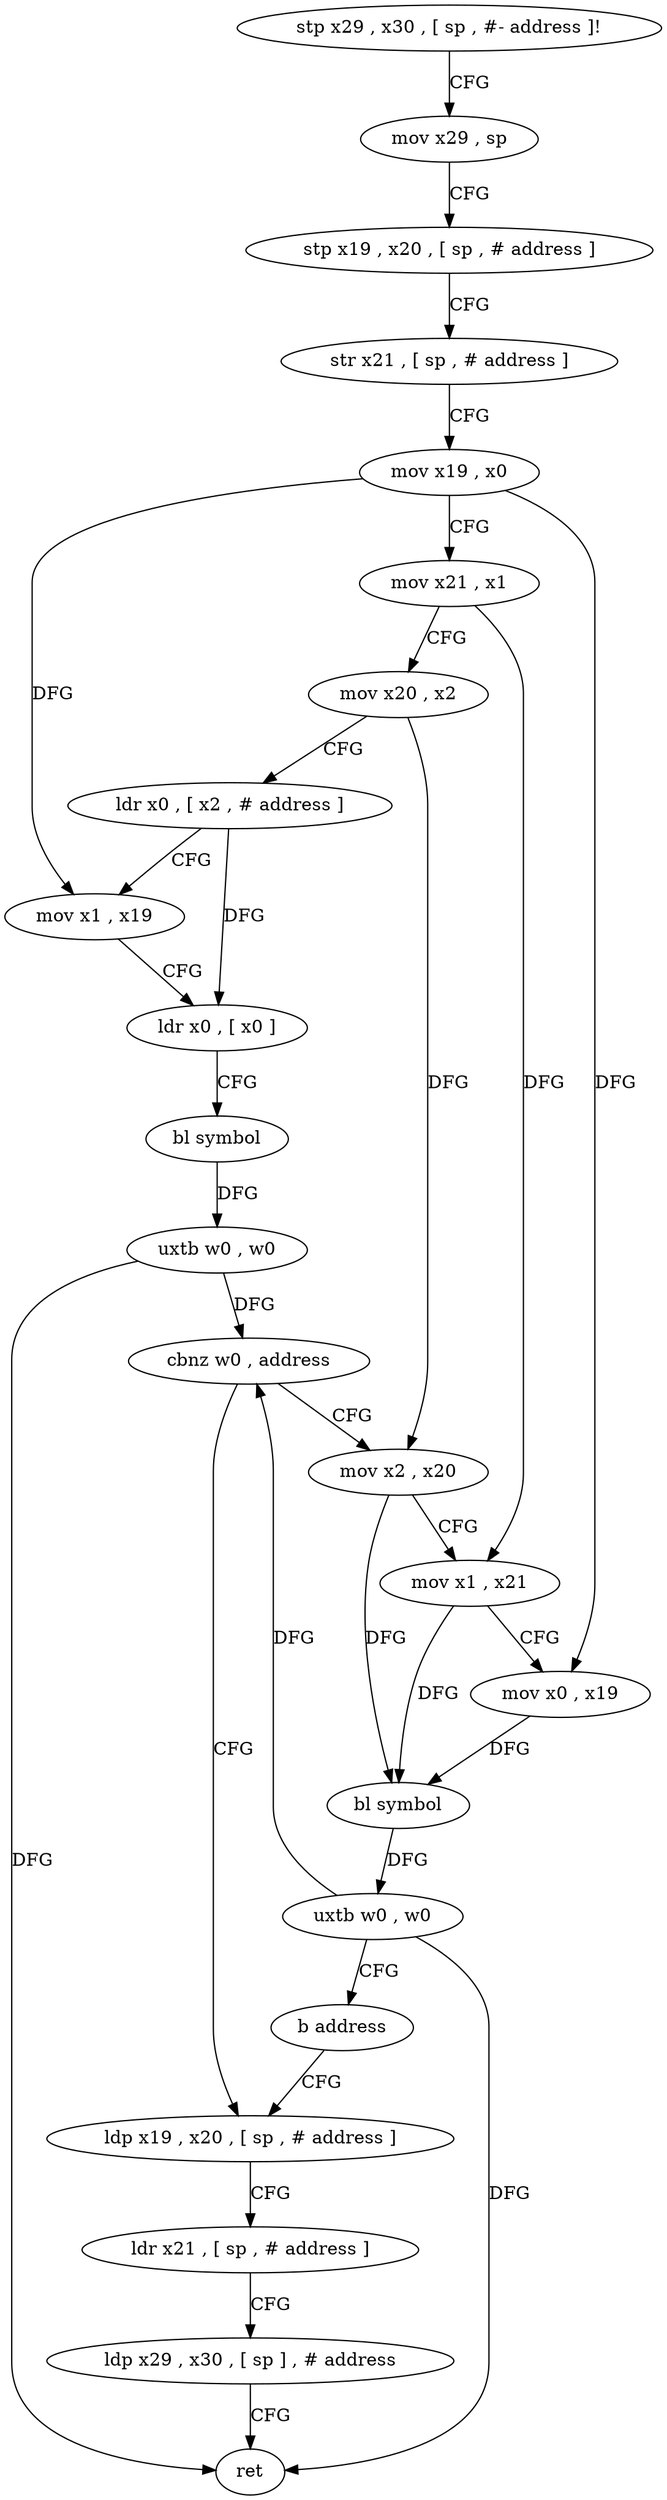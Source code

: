 digraph "func" {
"4216072" [label = "stp x29 , x30 , [ sp , #- address ]!" ]
"4216076" [label = "mov x29 , sp" ]
"4216080" [label = "stp x19 , x20 , [ sp , # address ]" ]
"4216084" [label = "str x21 , [ sp , # address ]" ]
"4216088" [label = "mov x19 , x0" ]
"4216092" [label = "mov x21 , x1" ]
"4216096" [label = "mov x20 , x2" ]
"4216100" [label = "ldr x0 , [ x2 , # address ]" ]
"4216104" [label = "mov x1 , x19" ]
"4216108" [label = "ldr x0 , [ x0 ]" ]
"4216112" [label = "bl symbol" ]
"4216116" [label = "uxtb w0 , w0" ]
"4216120" [label = "cbnz w0 , address" ]
"4216140" [label = "mov x2 , x20" ]
"4216124" [label = "ldp x19 , x20 , [ sp , # address ]" ]
"4216144" [label = "mov x1 , x21" ]
"4216148" [label = "mov x0 , x19" ]
"4216152" [label = "bl symbol" ]
"4216156" [label = "uxtb w0 , w0" ]
"4216160" [label = "b address" ]
"4216128" [label = "ldr x21 , [ sp , # address ]" ]
"4216132" [label = "ldp x29 , x30 , [ sp ] , # address" ]
"4216136" [label = "ret" ]
"4216072" -> "4216076" [ label = "CFG" ]
"4216076" -> "4216080" [ label = "CFG" ]
"4216080" -> "4216084" [ label = "CFG" ]
"4216084" -> "4216088" [ label = "CFG" ]
"4216088" -> "4216092" [ label = "CFG" ]
"4216088" -> "4216104" [ label = "DFG" ]
"4216088" -> "4216148" [ label = "DFG" ]
"4216092" -> "4216096" [ label = "CFG" ]
"4216092" -> "4216144" [ label = "DFG" ]
"4216096" -> "4216100" [ label = "CFG" ]
"4216096" -> "4216140" [ label = "DFG" ]
"4216100" -> "4216104" [ label = "CFG" ]
"4216100" -> "4216108" [ label = "DFG" ]
"4216104" -> "4216108" [ label = "CFG" ]
"4216108" -> "4216112" [ label = "CFG" ]
"4216112" -> "4216116" [ label = "DFG" ]
"4216116" -> "4216120" [ label = "DFG" ]
"4216116" -> "4216136" [ label = "DFG" ]
"4216120" -> "4216140" [ label = "CFG" ]
"4216120" -> "4216124" [ label = "CFG" ]
"4216140" -> "4216144" [ label = "CFG" ]
"4216140" -> "4216152" [ label = "DFG" ]
"4216124" -> "4216128" [ label = "CFG" ]
"4216144" -> "4216148" [ label = "CFG" ]
"4216144" -> "4216152" [ label = "DFG" ]
"4216148" -> "4216152" [ label = "DFG" ]
"4216152" -> "4216156" [ label = "DFG" ]
"4216156" -> "4216160" [ label = "CFG" ]
"4216156" -> "4216120" [ label = "DFG" ]
"4216156" -> "4216136" [ label = "DFG" ]
"4216160" -> "4216124" [ label = "CFG" ]
"4216128" -> "4216132" [ label = "CFG" ]
"4216132" -> "4216136" [ label = "CFG" ]
}
